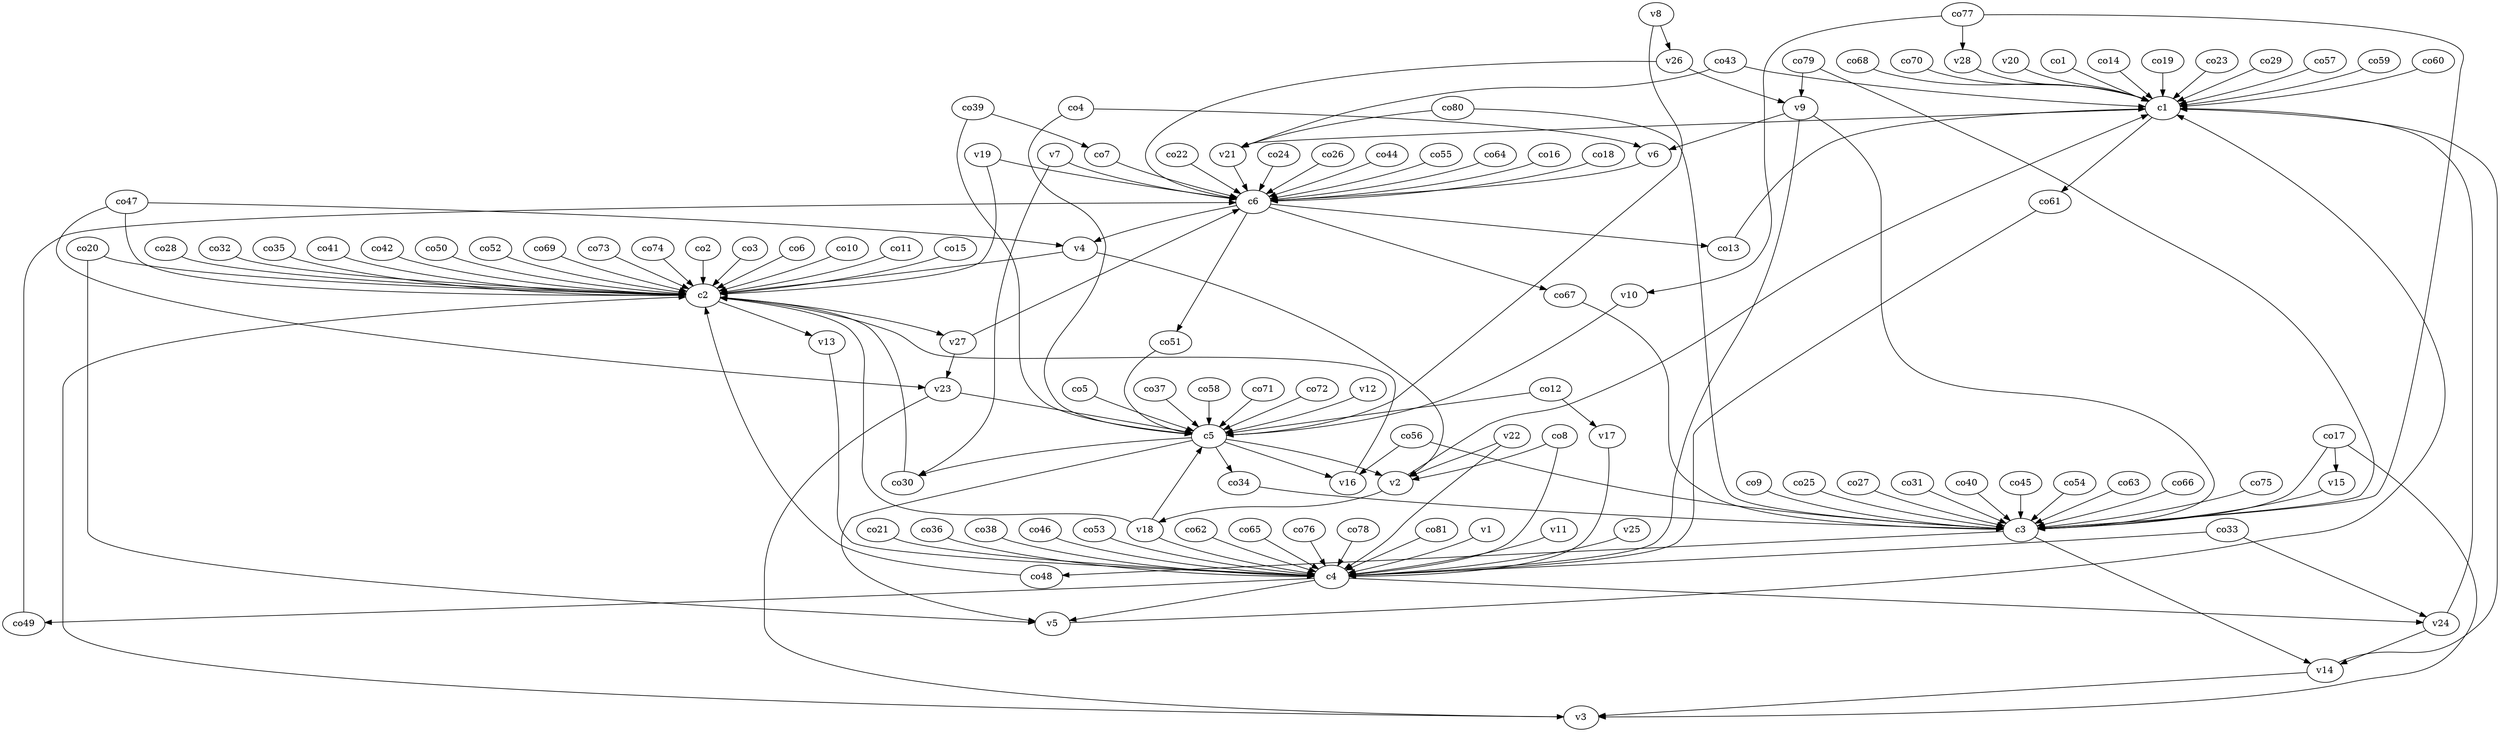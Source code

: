 strict digraph  {
c1;
c2;
c3;
c4;
c5;
c6;
v1;
v2;
v3;
v4;
v5;
v6;
v7;
v8;
v9;
v10;
v11;
v12;
v13;
v14;
v15;
v16;
v17;
v18;
v19;
v20;
v21;
v22;
v23;
v24;
v25;
v26;
v27;
v28;
co1;
co2;
co3;
co4;
co5;
co6;
co7;
co8;
co9;
co10;
co11;
co12;
co13;
co14;
co15;
co16;
co17;
co18;
co19;
co20;
co21;
co22;
co23;
co24;
co25;
co26;
co27;
co28;
co29;
co30;
co31;
co32;
co33;
co34;
co35;
co36;
co37;
co38;
co39;
co40;
co41;
co42;
co43;
co44;
co45;
co46;
co47;
co48;
co49;
co50;
co51;
co52;
co53;
co54;
co55;
co56;
co57;
co58;
co59;
co60;
co61;
co62;
co63;
co64;
co65;
co66;
co67;
co68;
co69;
co70;
co71;
co72;
co73;
co74;
co75;
co76;
co77;
co78;
co79;
co80;
co81;
c1 -> v21  [weight=1];
c1 -> co61  [weight=1];
c2 -> v13  [weight=1];
c2 -> v27  [weight=1];
c3 -> co48  [weight=1];
c3 -> v14  [weight=1];
c4 -> co49  [weight=1];
c4 -> v5  [weight=1];
c4 -> v24  [weight=1];
c5 -> v16  [weight=1];
c5 -> v5  [weight=1];
c5 -> co34  [weight=1];
c5 -> co30  [weight=1];
c5 -> v2  [weight=1];
c6 -> co67  [weight=1];
c6 -> co13  [weight=1];
c6 -> co51  [weight=1];
c6 -> v4  [weight=1];
v1 -> c4  [weight=1];
v2 -> c1  [weight=1];
v2 -> v18  [weight=1];
v3 -> c2  [weight=1];
v4 -> c2  [weight=1];
v4 -> v2  [weight=1];
v5 -> c1  [weight=1];
v6 -> c6  [weight=1];
v7 -> c6  [weight=1];
v7 -> co30  [weight=1];
v8 -> c5  [weight=1];
v8 -> v26  [weight=1];
v9 -> c4  [weight=1];
v9 -> c3  [weight=1];
v9 -> v6  [weight=1];
v10 -> c5  [weight=1];
v11 -> c4  [weight=1];
v12 -> c5  [weight=1];
v13 -> c4  [weight=1];
v14 -> c1  [weight=1];
v14 -> v3  [weight=1];
v15 -> c3  [weight=1];
v16 -> c2  [weight=1];
v17 -> c4  [weight=1];
v18 -> c4  [weight=1];
v18 -> c5  [weight=1];
v18 -> c2  [weight=1];
v19 -> c6  [weight=1];
v19 -> c2  [weight=1];
v20 -> c1  [weight=1];
v21 -> c6  [weight=1];
v22 -> c4  [weight=1];
v22 -> v2  [weight=1];
v23 -> c5  [weight=1];
v23 -> v3  [weight=1];
v24 -> c1  [weight=1];
v24 -> v14  [weight=1];
v25 -> c4  [weight=1];
v26 -> c6  [weight=1];
v26 -> v9  [weight=1];
v27 -> c6  [weight=1];
v27 -> v23  [weight=1];
v28 -> c1  [weight=1];
co1 -> c1  [weight=1];
co2 -> c2  [weight=1];
co3 -> c2  [weight=1];
co4 -> c5  [weight=1];
co4 -> v6  [weight=1];
co5 -> c5  [weight=1];
co6 -> c2  [weight=1];
co7 -> c6  [weight=1];
co8 -> c4  [weight=1];
co8 -> v2  [weight=1];
co9 -> c3  [weight=1];
co10 -> c2  [weight=1];
co11 -> c2  [weight=1];
co12 -> c5  [weight=1];
co12 -> v17  [weight=1];
co13 -> c1  [weight=1];
co14 -> c1  [weight=1];
co15 -> c2  [weight=1];
co16 -> c6  [weight=1];
co17 -> c3  [weight=1];
co17 -> v15  [weight=1];
co17 -> v3  [weight=1];
co18 -> c6  [weight=1];
co19 -> c1  [weight=1];
co20 -> c2  [weight=1];
co20 -> v5  [weight=1];
co21 -> c4  [weight=1];
co22 -> c6  [weight=1];
co23 -> c1  [weight=1];
co24 -> c6  [weight=1];
co25 -> c3  [weight=1];
co26 -> c6  [weight=1];
co27 -> c3  [weight=1];
co28 -> c2  [weight=1];
co29 -> c1  [weight=1];
co30 -> c2  [weight=1];
co31 -> c3  [weight=1];
co32 -> c2  [weight=1];
co33 -> c4  [weight=1];
co33 -> v24  [weight=1];
co34 -> c3  [weight=1];
co35 -> c2  [weight=1];
co36 -> c4  [weight=1];
co37 -> c5  [weight=1];
co38 -> c4  [weight=1];
co39 -> c5  [weight=1];
co39 -> co7  [weight=1];
co40 -> c3  [weight=1];
co41 -> c2  [weight=1];
co42 -> c2  [weight=1];
co43 -> c1  [weight=1];
co43 -> v21  [weight=1];
co44 -> c6  [weight=1];
co45 -> c3  [weight=1];
co46 -> c4  [weight=1];
co47 -> c2  [weight=1];
co47 -> v23  [weight=1];
co47 -> v4  [weight=1];
co48 -> c2  [weight=1];
co49 -> c6  [weight=1];
co50 -> c2  [weight=1];
co51 -> c5  [weight=1];
co52 -> c2  [weight=1];
co53 -> c4  [weight=1];
co54 -> c3  [weight=1];
co55 -> c6  [weight=1];
co56 -> c3  [weight=1];
co56 -> v16  [weight=1];
co57 -> c1  [weight=1];
co58 -> c5  [weight=1];
co59 -> c1  [weight=1];
co60 -> c1  [weight=1];
co61 -> c4  [weight=1];
co62 -> c4  [weight=1];
co63 -> c3  [weight=1];
co64 -> c6  [weight=1];
co65 -> c4  [weight=1];
co66 -> c3  [weight=1];
co67 -> c3  [weight=1];
co68 -> c1  [weight=1];
co69 -> c2  [weight=1];
co70 -> c1  [weight=1];
co71 -> c5  [weight=1];
co72 -> c5  [weight=1];
co73 -> c2  [weight=1];
co74 -> c2  [weight=1];
co75 -> c3  [weight=1];
co76 -> c4  [weight=1];
co77 -> c3  [weight=1];
co77 -> v10  [weight=1];
co77 -> v28  [weight=1];
co78 -> c4  [weight=1];
co79 -> c3  [weight=1];
co79 -> v9  [weight=1];
co80 -> c3  [weight=1];
co80 -> v21  [weight=1];
co81 -> c4  [weight=1];
}
